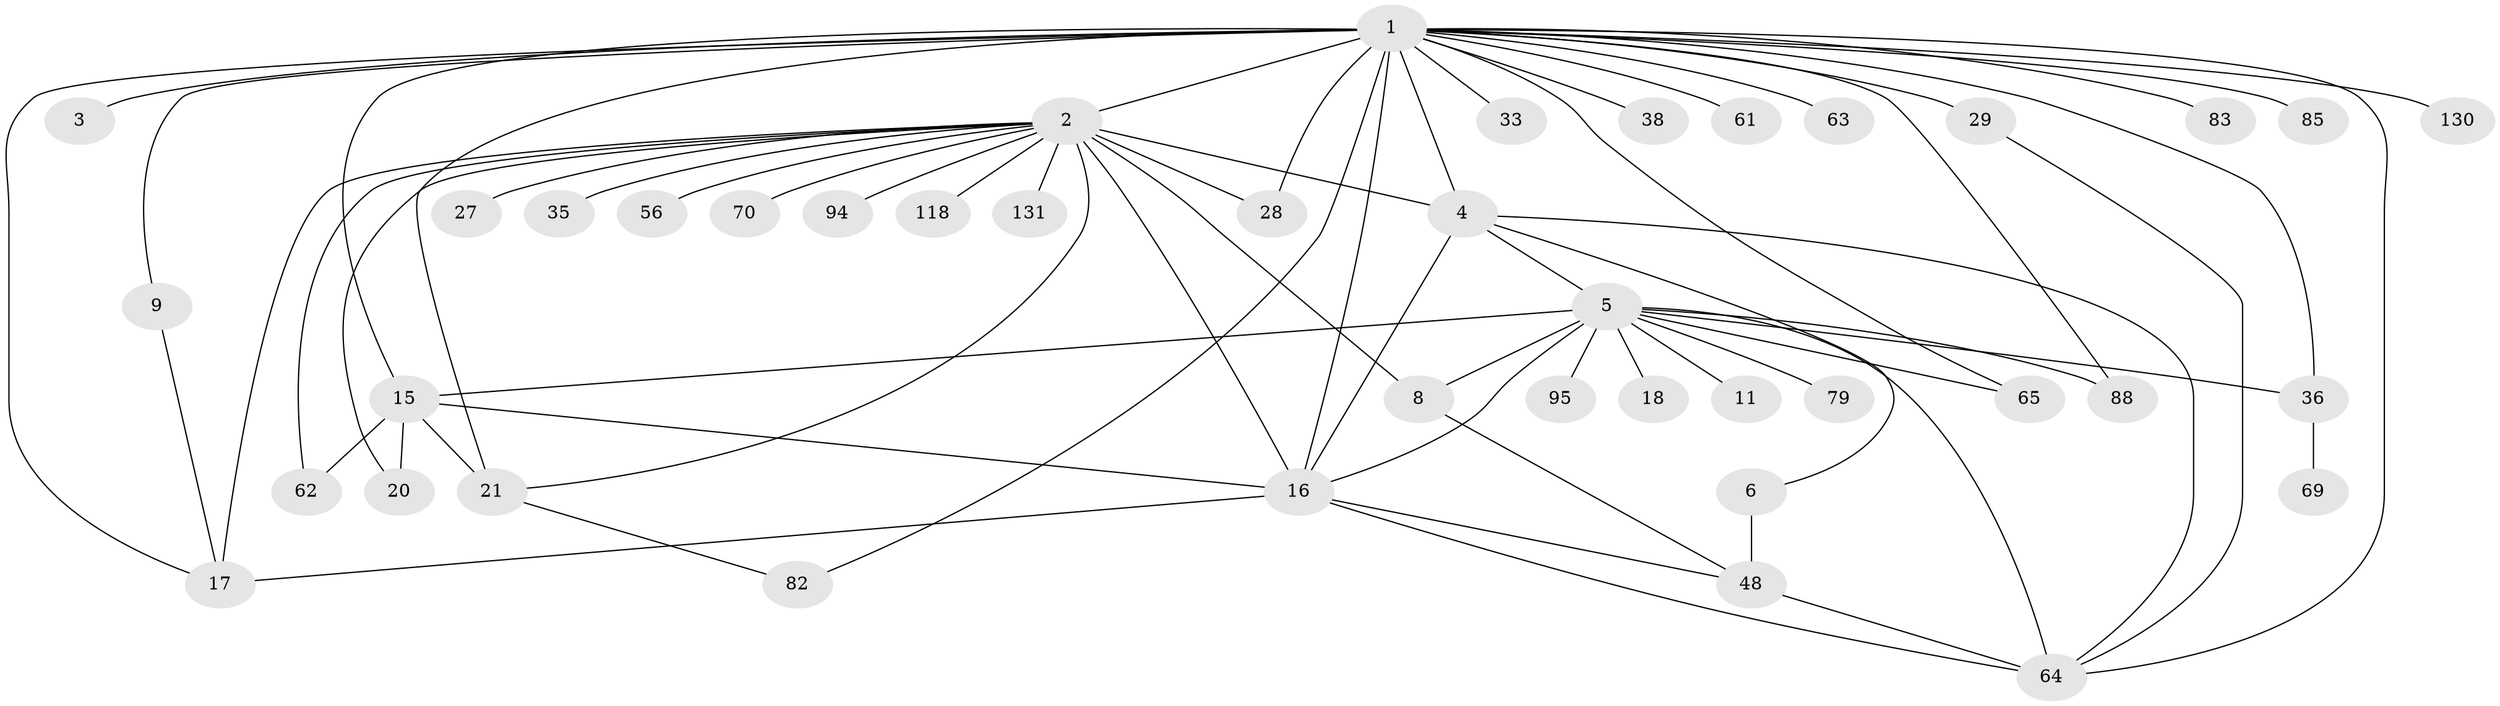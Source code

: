 // original degree distribution, {23: 0.007246376811594203, 21: 0.007246376811594203, 2: 0.2898550724637681, 10: 0.014492753623188406, 14: 0.007246376811594203, 3: 0.11594202898550725, 1: 0.427536231884058, 6: 0.021739130434782608, 9: 0.007246376811594203, 8: 0.007246376811594203, 5: 0.028985507246376812, 7: 0.007246376811594203, 4: 0.050724637681159424, 11: 0.007246376811594203}
// Generated by graph-tools (version 1.1) at 2025/18/03/04/25 18:18:21]
// undirected, 41 vertices, 66 edges
graph export_dot {
graph [start="1"]
  node [color=gray90,style=filled];
  1 [super="+12+47+10+14+7"];
  2;
  3 [super="+134"];
  4 [super="+31+96+87"];
  5;
  6;
  8 [super="+39+99"];
  9 [super="+41"];
  11;
  15 [super="+78+71+90+123+116+44+26"];
  16 [super="+98+124+114+107+66+30"];
  17 [super="+23+46+132"];
  18;
  20 [super="+81"];
  21 [super="+91+128+127+22"];
  27 [super="+67+40"];
  28 [super="+50+111+125+72"];
  29 [super="+113+100"];
  33;
  35 [super="+57+42"];
  36 [super="+74+59"];
  38 [super="+51"];
  48 [super="+122+138+73+77+86"];
  56;
  61 [super="+110"];
  62 [super="+108"];
  63;
  64 [super="+105"];
  65 [super="+93"];
  69;
  70;
  79;
  82;
  83;
  85;
  88 [super="+126"];
  94;
  95 [super="+106"];
  118;
  130;
  131;
  1 -- 2 [weight=2];
  1 -- 3;
  1 -- 4 [weight=2];
  1 -- 9;
  1 -- 16 [weight=4];
  1 -- 21 [weight=2];
  1 -- 28 [weight=2];
  1 -- 29 [weight=2];
  1 -- 36;
  1 -- 63;
  1 -- 64;
  1 -- 85;
  1 -- 88;
  1 -- 130;
  1 -- 15 [weight=2];
  1 -- 65;
  1 -- 33;
  1 -- 38;
  1 -- 17;
  1 -- 82;
  1 -- 83;
  1 -- 61;
  2 -- 8 [weight=2];
  2 -- 16 [weight=3];
  2 -- 17;
  2 -- 20;
  2 -- 27;
  2 -- 35;
  2 -- 56;
  2 -- 62;
  2 -- 70;
  2 -- 94;
  2 -- 118;
  2 -- 131;
  2 -- 21;
  2 -- 28;
  2 -- 4;
  4 -- 5;
  4 -- 6;
  4 -- 64;
  4 -- 16 [weight=2];
  5 -- 11;
  5 -- 15 [weight=2];
  5 -- 16 [weight=2];
  5 -- 18;
  5 -- 65;
  5 -- 79;
  5 -- 95;
  5 -- 64;
  5 -- 88;
  5 -- 36;
  5 -- 8;
  6 -- 48 [weight=2];
  8 -- 48;
  9 -- 17;
  15 -- 62;
  15 -- 20;
  15 -- 21;
  15 -- 16;
  16 -- 17;
  16 -- 64;
  16 -- 48;
  21 -- 82;
  29 -- 64;
  36 -- 69;
  48 -- 64;
}

